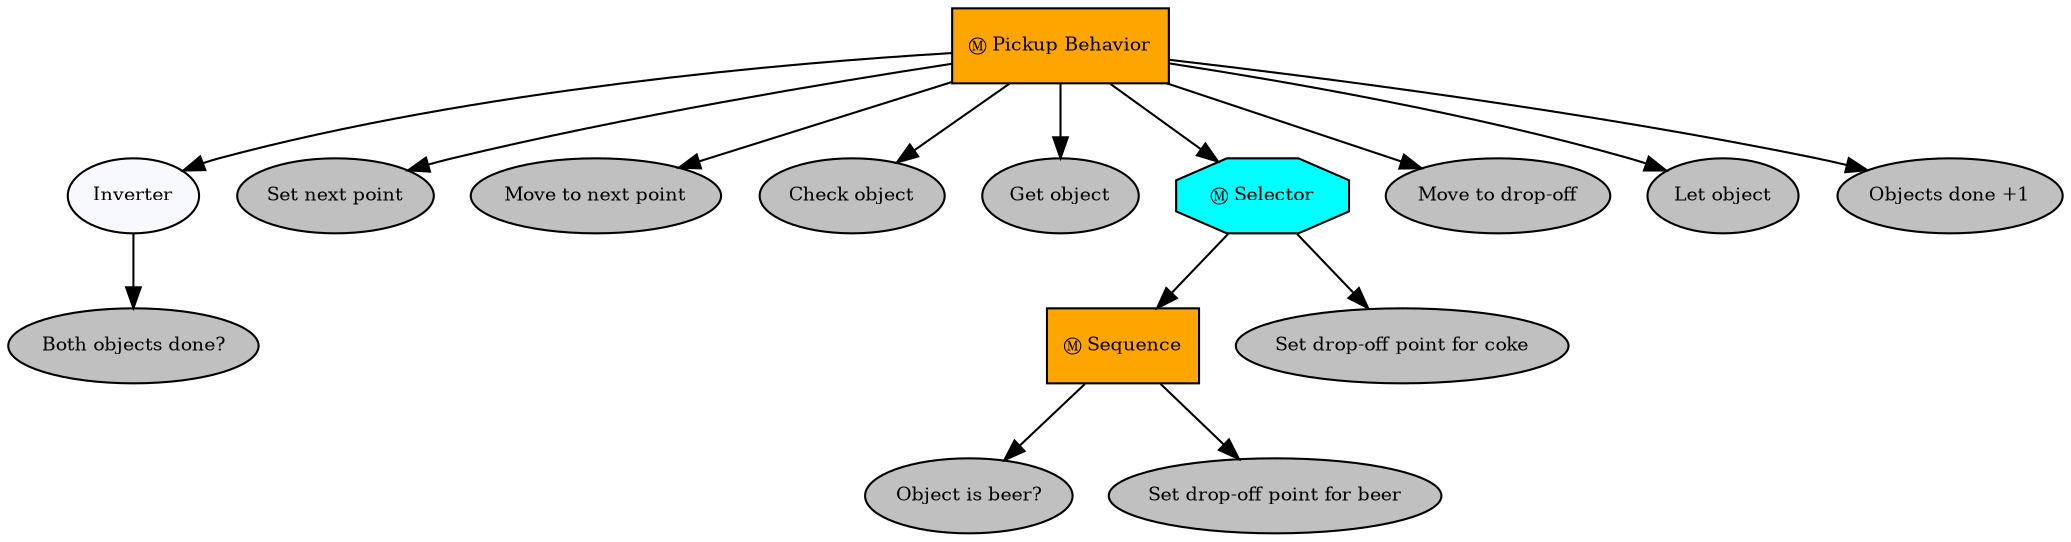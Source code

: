 digraph pastafarianism {
ordering=out;
graph [fontname="times-roman"];
node [fontname="times-roman"];
edge [fontname="times-roman"];
"Pickup Behavior" [fillcolor=orange, fontcolor=black, fontsize=9, label="Ⓜ Pickup Behavior", shape=box, style=filled];
Inverter [fillcolor=ghostwhite, fontcolor=black, fontsize=9, label=Inverter, shape=ellipse, style=filled];
"Pickup Behavior" -> Inverter;
"Both objects done?" [fillcolor=gray, fontcolor=black, fontsize=9, label="Both objects done?", shape=ellipse, style=filled];
Inverter -> "Both objects done?";
"Set next point" [fillcolor=gray, fontcolor=black, fontsize=9, label="Set next point", shape=ellipse, style=filled];
"Pickup Behavior" -> "Set next point";
"Move to next point" [fillcolor=gray, fontcolor=black, fontsize=9, label="Move to next point", shape=ellipse, style=filled];
"Pickup Behavior" -> "Move to next point";
"Check object" [fillcolor=gray, fontcolor=black, fontsize=9, label="Check object", shape=ellipse, style=filled];
"Pickup Behavior" -> "Check object";
"Get object" [fillcolor=gray, fontcolor=black, fontsize=9, label="Get object", shape=ellipse, style=filled];
"Pickup Behavior" -> "Get object";
Selector [fillcolor=cyan, fontcolor=black, fontsize=9, label="Ⓜ Selector", shape=octagon, style=filled];
"Pickup Behavior" -> Selector;
Sequence [fillcolor=orange, fontcolor=black, fontsize=9, label="Ⓜ Sequence", shape=box, style=filled];
Selector -> Sequence;
"Object is beer?" [fillcolor=gray, fontcolor=black, fontsize=9, label="Object is beer?", shape=ellipse, style=filled];
Sequence -> "Object is beer?";
"Set drop-off point for beer" [fillcolor=gray, fontcolor=black, fontsize=9, label="Set drop-off point for beer", shape=ellipse, style=filled];
Sequence -> "Set drop-off point for beer";
"Set drop-off point for coke" [fillcolor=gray, fontcolor=black, fontsize=9, label="Set drop-off point for coke", shape=ellipse, style=filled];
Selector -> "Set drop-off point for coke";
"Move to drop-off" [fillcolor=gray, fontcolor=black, fontsize=9, label="Move to drop-off", shape=ellipse, style=filled];
"Pickup Behavior" -> "Move to drop-off";
"Let object" [fillcolor=gray, fontcolor=black, fontsize=9, label="Let object", shape=ellipse, style=filled];
"Pickup Behavior" -> "Let object";
"Objects done +1" [fillcolor=gray, fontcolor=black, fontsize=9, label="Objects done +1", shape=ellipse, style=filled];
"Pickup Behavior" -> "Objects done +1";
}
